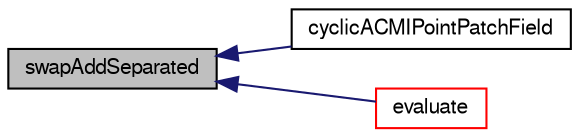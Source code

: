 digraph "swapAddSeparated"
{
  bgcolor="transparent";
  edge [fontname="FreeSans",fontsize="10",labelfontname="FreeSans",labelfontsize="10"];
  node [fontname="FreeSans",fontsize="10",shape=record];
  rankdir="LR";
  Node392 [label="swapAddSeparated",height=0.2,width=0.4,color="black", fillcolor="grey75", style="filled", fontcolor="black"];
  Node392 -> Node393 [dir="back",color="midnightblue",fontsize="10",style="solid",fontname="FreeSans"];
  Node393 [label="cyclicACMIPointPatchField",height=0.2,width=0.4,color="black",URL="$a24922.html#a86c7e722f838effb2f722177cbca1503",tooltip="Construct as copy setting internal field reference. "];
  Node392 -> Node394 [dir="back",color="midnightblue",fontsize="10",style="solid",fontname="FreeSans"];
  Node394 [label="evaluate",height=0.2,width=0.4,color="red",URL="$a24922.html#ae591186d8bf9e7c4db700390ac9dfff7",tooltip="Evaluate the patch field. "];
}
